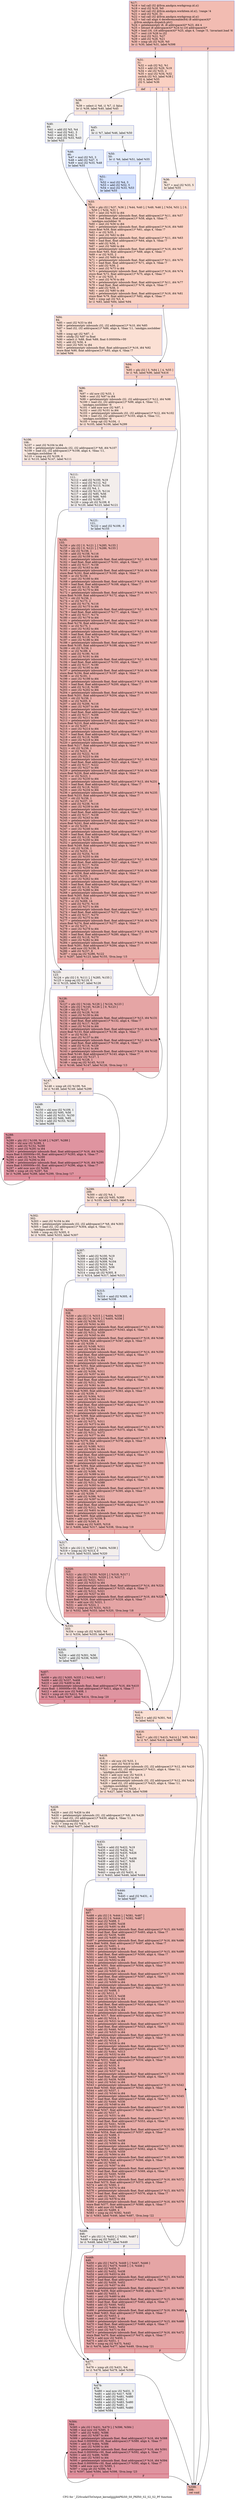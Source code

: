 digraph "CFG for '_Z20cudaSToOutput_kerneljjjjjjbbPKiS0_S0_PKfS0_S2_S2_S2_Pf' function" {
	label="CFG for '_Z20cudaSToOutput_kerneljjjjjjbbPKiS0_S0_PKfS0_S2_S2_S2_Pf' function";

	Node0x5fa9a90 [shape=record,color="#3d50c3ff", style=filled, fillcolor="#e1675170",label="{%17:\l  %18 = tail call i32 @llvm.amdgcn.workgroup.id.z()\l  %19 = mul i32 %18, %0\l  %20 = tail call i32 @llvm.amdgcn.workitem.id.x(), !range !4\l  %21 = and i32 %20, 31\l  %22 = tail call i32 @llvm.amdgcn.workgroup.id.x()\l  %23 = tail call align 4 dereferenceable(64) i8 addrspace(4)*\l... @llvm.amdgcn.dispatch.ptr()\l  %24 = getelementptr i8, i8 addrspace(4)* %23, i64 4\l  %25 = bitcast i8 addrspace(4)* %24 to i16 addrspace(4)*\l  %26 = load i16, i16 addrspace(4)* %25, align 4, !range !5, !invariant.load !6\l  %27 = zext i16 %26 to i32\l  %28 = mul i32 %22, %27\l  %29 = add i32 %28, %21\l  %30 = icmp ult i32 %29, %0\l  br i1 %30, label %31, label %598\l|{<s0>T|<s1>F}}"];
	Node0x5fa9a90:s0 -> Node0x5fac9a0;
	Node0x5fa9a90:s1 -> Node0x5faca30;
	Node0x5fac9a0 [shape=record,color="#3d50c3ff", style=filled, fillcolor="#f3947570",label="{%31:\l31:                                               \l  %32 = sub i32 %2, %1\l  %33 = add i32 %29, %19\l  %34 = shl i32 %33, 2\l  %35 = mul i32 %34, %32\l  switch i32 %3, label %38 [\l    i32 4, label %55\l    i32 5, label %36\l  ]\l|{<s0>def|<s1>4|<s2>5}}"];
	Node0x5fac9a0:s0 -> Node0x5fa97c0;
	Node0x5fac9a0:s1 -> Node0x5facf30;
	Node0x5fac9a0:s2 -> Node0x5facff0;
	Node0x5facff0 [shape=record,color="#3d50c3ff", style=filled, fillcolor="#f2cab570",label="{%36:\l36:                                               \l  %37 = mul i32 %33, 5\l  br label %55\l}"];
	Node0x5facff0 -> Node0x5facf30;
	Node0x5fa97c0 [shape=record,color="#3d50c3ff", style=filled, fillcolor="#f2cab570",label="{%38:\l38:                                               \l  %39 = select i1 %6, i1 %7, i1 false\l  br i1 %39, label %40, label %45\l|{<s0>T|<s1>F}}"];
	Node0x5fa97c0:s0 -> Node0x5fad380;
	Node0x5fa97c0:s1 -> Node0x5fad3d0;
	Node0x5fad380 [shape=record,color="#3d50c3ff", style=filled, fillcolor="#dedcdb70",label="{%40:\l40:                                               \l  %41 = add i32 %5, %4\l  %42 = mul i32 %41, 3\l  %43 = add i32 %42, 5\l  %44 = mul i32 %33, %43\l  br label %55\l}"];
	Node0x5fad380 -> Node0x5facf30;
	Node0x5fad3d0 [shape=record,color="#3d50c3ff", style=filled, fillcolor="#dedcdb70",label="{%45:\l45:                                               \l  br i1 %7, label %46, label %50\l|{<s0>T|<s1>F}}"];
	Node0x5fad3d0:s0 -> Node0x5fad7b0;
	Node0x5fad3d0:s1 -> Node0x5fad800;
	Node0x5fad7b0 [shape=record,color="#3d50c3ff", style=filled, fillcolor="#bfd3f670",label="{%46:\l46:                                               \l  %47 = mul i32 %5, 3\l  %48 = add i32 %47, 5\l  %49 = mul i32 %33, %48\l  br label %55\l}"];
	Node0x5fad7b0 -> Node0x5facf30;
	Node0x5fad800 [shape=record,color="#3d50c3ff", style=filled, fillcolor="#bfd3f670",label="{%50:\l50:                                               \l  br i1 %6, label %51, label %55\l|{<s0>T|<s1>F}}"];
	Node0x5fad800:s0 -> Node0x5fadb20;
	Node0x5fad800:s1 -> Node0x5facf30;
	Node0x5fadb20 [shape=record,color="#3d50c3ff", style=filled, fillcolor="#a1c0ff70",label="{%51:\l51:                                               \l  %52 = mul i32 %4, 3\l  %53 = add i32 %52, 5\l  %54 = mul i32 %33, %53\l  br label %55\l}"];
	Node0x5fadb20 -> Node0x5facf30;
	Node0x5facf30 [shape=record,color="#3d50c3ff", style=filled, fillcolor="#f3947570",label="{%55:\l55:                                               \l  %56 = phi i32 [ %37, %36 ], [ %44, %40 ], [ %49, %46 ], [ %54, %51 ], [ 0,\l... %50 ], [ %34, %31 ]\l  %57 = zext i32 %35 to i64\l  %58 = getelementptr inbounds float, float addrspace(1)* %11, i64 %57\l  %59 = load float, float addrspace(1)* %58, align 4, !tbaa !7,\l... !amdgpu.noclobber !6\l  %60 = zext i32 %56 to i64\l  %61 = getelementptr inbounds float, float addrspace(1)* %16, i64 %60\l  store float %59, float addrspace(1)* %61, align 4, !tbaa !7\l  %62 = or i32 %35, 1\l  %63 = zext i32 %62 to i64\l  %64 = getelementptr inbounds float, float addrspace(1)* %11, i64 %63\l  %65 = load float, float addrspace(1)* %64, align 4, !tbaa !7\l  %66 = add i32 %56, 1\l  %67 = zext i32 %66 to i64\l  %68 = getelementptr inbounds float, float addrspace(1)* %16, i64 %67\l  store float %65, float addrspace(1)* %68, align 4, !tbaa !7\l  %69 = or i32 %35, 2\l  %70 = zext i32 %69 to i64\l  %71 = getelementptr inbounds float, float addrspace(1)* %11, i64 %70\l  %72 = load float, float addrspace(1)* %71, align 4, !tbaa !7\l  %73 = add i32 %56, 2\l  %74 = zext i32 %73 to i64\l  %75 = getelementptr inbounds float, float addrspace(1)* %16, i64 %74\l  store float %72, float addrspace(1)* %75, align 4, !tbaa !7\l  %76 = or i32 %35, 3\l  %77 = zext i32 %76 to i64\l  %78 = getelementptr inbounds float, float addrspace(1)* %11, i64 %77\l  %79 = load float, float addrspace(1)* %78, align 4, !tbaa !7\l  %80 = add i32 %56, 3\l  %81 = zext i32 %80 to i64\l  %82 = getelementptr inbounds float, float addrspace(1)* %16, i64 %81\l  store float %79, float addrspace(1)* %82, align 4, !tbaa !7\l  %83 = icmp ugt i32 %3, 4\l  br i1 %83, label %84, label %94\l|{<s0>T|<s1>F}}"];
	Node0x5facf30:s0 -> Node0x5faffb0;
	Node0x5facf30:s1 -> Node0x5fb0040;
	Node0x5faffb0 [shape=record,color="#3d50c3ff", style=filled, fillcolor="#f7b99e70",label="{%84:\l84:                                               \l  %85 = sext i32 %33 to i64\l  %86 = getelementptr inbounds i32, i32 addrspace(1)* %10, i64 %85\l  %87 = load i32, i32 addrspace(1)* %86, align 4, !tbaa !11, !amdgpu.noclobber\l... !6\l  %88 = icmp sgt i32 %87, -1\l  %89 = sitofp i32 %87 to float\l  %90 = select i1 %88, float %89, float 0.000000e+00\l  %91 = add i32 %56, 4\l  %92 = zext i32 %91 to i64\l  %93 = getelementptr inbounds float, float addrspace(1)* %16, i64 %92\l  store float %90, float addrspace(1)* %93, align 4, !tbaa !7\l  br label %94\l}"];
	Node0x5faffb0 -> Node0x5fb0040;
	Node0x5fb0040 [shape=record,color="#3d50c3ff", style=filled, fillcolor="#f3947570",label="{%94:\l94:                                               \l  %95 = phi i32 [ 5, %84 ], [ 4, %55 ]\l  br i1 %6, label %96, label %416\l|{<s0>T|<s1>F}}"];
	Node0x5fb0040:s0 -> Node0x5fb13c0;
	Node0x5fb0040:s1 -> Node0x5fb1410;
	Node0x5fb13c0 [shape=record,color="#3d50c3ff", style=filled, fillcolor="#f7b99e70",label="{%96:\l96:                                               \l  %97 = shl nsw i32 %33, 1\l  %98 = sext i32 %97 to i64\l  %99 = getelementptr inbounds i32, i32 addrspace(1)* %12, i64 %98\l  %100 = load i32, i32 addrspace(1)* %99, align 4, !tbaa !11,\l... !amdgpu.noclobber !6\l  %101 = add nuw nsw i32 %97, 1\l  %102 = sext i32 %101 to i64\l  %103 = getelementptr inbounds i32, i32 addrspace(1)* %12, i64 %102\l  %104 = load i32, i32 addrspace(1)* %103, align 4, !tbaa !11,\l... !amdgpu.noclobber !6\l  %105 = icmp sgt i32 %104, -1\l  br i1 %105, label %106, label %299\l|{<s0>T|<s1>F}}"];
	Node0x5fb13c0:s0 -> Node0x5fb2050;
	Node0x5fb13c0:s1 -> Node0x5fb20e0;
	Node0x5fb2050 [shape=record,color="#3d50c3ff", style=filled, fillcolor="#f1ccb870",label="{%106:\l106:                                              \l  %107 = zext i32 %104 to i64\l  %108 = getelementptr inbounds i32, i32 addrspace(1)* %8, i64 %107\l  %109 = load i32, i32 addrspace(1)* %108, align 4, !tbaa !11,\l... !amdgpu.noclobber !6\l  %110 = icmp eq i32 %109, 0\l  br i1 %110, label %147, label %111\l|{<s0>T|<s1>F}}"];
	Node0x5fb2050:s0 -> Node0x5fb2430;
	Node0x5fb2050:s1 -> Node0x5fb24c0;
	Node0x5fb24c0 [shape=record,color="#3d50c3ff", style=filled, fillcolor="#e3d9d370",label="{%111:\l111:                                              \l  %112 = add i32 %100, %19\l  %113 = mul i32 %112, %2\l  %114 = add i32 %113, %104\l  %115 = shl i32 %4, 1\l  %116 = mul i32 %115, %114\l  %117 = add i32 %95, %56\l  %118 = add i32 %66, %95\l  %119 = and i32 %109, 7\l  %120 = icmp ult i32 %109, 8\l  br i1 %120, label %123, label %121\l|{<s0>T|<s1>F}}"];
	Node0x5fb24c0:s0 -> Node0x5fb2b40;
	Node0x5fb24c0:s1 -> Node0x5fb2b90;
	Node0x5fb2b90 [shape=record,color="#3d50c3ff", style=filled, fillcolor="#c7d7f070",label="{%121:\l121:                                              \l  %122 = and i32 %109, -8\l  br label %155\l}"];
	Node0x5fb2b90 -> Node0x5fb2d90;
	Node0x5fb2b40 [shape=record,color="#3d50c3ff", style=filled, fillcolor="#e3d9d370",label="{%123:\l123:                                              \l  %124 = phi i32 [ 0, %111 ], [ %285, %155 ]\l  %125 = icmp eq i32 %119, 0\l  br i1 %125, label %147, label %126\l|{<s0>T|<s1>F}}"];
	Node0x5fb2b40:s0 -> Node0x5fb2430;
	Node0x5fb2b40:s1 -> Node0x5fb2fc0;
	Node0x5fb2fc0 [shape=record,color="#b70d28ff", style=filled, fillcolor="#c5333470",label="{%126:\l126:                                              \l  %127 = phi i32 [ %144, %126 ], [ %124, %123 ]\l  %128 = phi i32 [ %145, %126 ], [ 0, %123 ]\l  %129 = shl i32 %127, 1\l  %130 = add i32 %129, %116\l  %131 = zext i32 %130 to i64\l  %132 = getelementptr inbounds float, float addrspace(1)* %13, i64 %131\l  %133 = load float, float addrspace(1)* %132, align 4, !tbaa !7\l  %134 = add i32 %117, %129\l  %135 = zext i32 %134 to i64\l  %136 = getelementptr inbounds float, float addrspace(1)* %16, i64 %135\l  store float %133, float addrspace(1)* %136, align 4, !tbaa !7\l  %137 = or i32 %130, 1\l  %138 = zext i32 %137 to i64\l  %139 = getelementptr inbounds float, float addrspace(1)* %13, i64 %138\l  %140 = load float, float addrspace(1)* %139, align 4, !tbaa !7\l  %141 = add i32 %118, %129\l  %142 = zext i32 %141 to i64\l  %143 = getelementptr inbounds float, float addrspace(1)* %16, i64 %142\l  store float %140, float addrspace(1)* %143, align 4, !tbaa !7\l  %144 = add nuw i32 %127, 1\l  %145 = add i32 %128, 1\l  %146 = icmp eq i32 %145, %119\l  br i1 %146, label %147, label %126, !llvm.loop !13\l|{<s0>T|<s1>F}}"];
	Node0x5fb2fc0:s0 -> Node0x5fb2430;
	Node0x5fb2fc0:s1 -> Node0x5fb2fc0;
	Node0x5fb2430 [shape=record,color="#3d50c3ff", style=filled, fillcolor="#f1ccb870",label="{%147:\l147:                                              \l  %148 = icmp ult i32 %109, %4\l  br i1 %148, label %149, label %299\l|{<s0>T|<s1>F}}"];
	Node0x5fb2430:s0 -> Node0x5fb43f0;
	Node0x5fb2430:s1 -> Node0x5fb20e0;
	Node0x5fb43f0 [shape=record,color="#3d50c3ff", style=filled, fillcolor="#dbdcde70",label="{%149:\l149:                                              \l  %150 = shl nsw i32 %109, 1\l  %151 = add i32 %95, %56\l  %152 = add i32 %151, %150\l  %153 = add i32 %66, %95\l  %154 = add i32 %153, %150\l  br label %288\l}"];
	Node0x5fb43f0 -> Node0x5fb47c0;
	Node0x5fb2d90 [shape=record,color="#b70d28ff", style=filled, fillcolor="#d0473d70",label="{%155:\l155:                                              \l  %156 = phi i32 [ 0, %121 ], [ %285, %155 ]\l  %157 = phi i32 [ 0, %121 ], [ %286, %155 ]\l  %158 = shl i32 %156, 1\l  %159 = add i32 %158, %116\l  %160 = zext i32 %159 to i64\l  %161 = getelementptr inbounds float, float addrspace(1)* %13, i64 %160\l  %162 = load float, float addrspace(1)* %161, align 4, !tbaa !7\l  %163 = add i32 %117, %158\l  %164 = zext i32 %163 to i64\l  %165 = getelementptr inbounds float, float addrspace(1)* %16, i64 %164\l  store float %162, float addrspace(1)* %165, align 4, !tbaa !7\l  %166 = or i32 %159, 1\l  %167 = zext i32 %166 to i64\l  %168 = getelementptr inbounds float, float addrspace(1)* %13, i64 %167\l  %169 = load float, float addrspace(1)* %168, align 4, !tbaa !7\l  %170 = add i32 %118, %158\l  %171 = zext i32 %170 to i64\l  %172 = getelementptr inbounds float, float addrspace(1)* %16, i64 %171\l  store float %169, float addrspace(1)* %172, align 4, !tbaa !7\l  %173 = shl i32 %156, 1\l  %174 = or i32 %173, 2\l  %175 = add i32 %174, %116\l  %176 = zext i32 %175 to i64\l  %177 = getelementptr inbounds float, float addrspace(1)* %13, i64 %176\l  %178 = load float, float addrspace(1)* %177, align 4, !tbaa !7\l  %179 = add i32 %117, %174\l  %180 = zext i32 %179 to i64\l  %181 = getelementptr inbounds float, float addrspace(1)* %16, i64 %180\l  store float %178, float addrspace(1)* %181, align 4, !tbaa !7\l  %182 = or i32 %175, 1\l  %183 = zext i32 %182 to i64\l  %184 = getelementptr inbounds float, float addrspace(1)* %13, i64 %183\l  %185 = load float, float addrspace(1)* %184, align 4, !tbaa !7\l  %186 = add i32 %118, %174\l  %187 = zext i32 %186 to i64\l  %188 = getelementptr inbounds float, float addrspace(1)* %16, i64 %187\l  store float %185, float addrspace(1)* %188, align 4, !tbaa !7\l  %189 = shl i32 %156, 1\l  %190 = or i32 %189, 4\l  %191 = add i32 %190, %116\l  %192 = zext i32 %191 to i64\l  %193 = getelementptr inbounds float, float addrspace(1)* %13, i64 %192\l  %194 = load float, float addrspace(1)* %193, align 4, !tbaa !7\l  %195 = add i32 %117, %190\l  %196 = zext i32 %195 to i64\l  %197 = getelementptr inbounds float, float addrspace(1)* %16, i64 %196\l  store float %194, float addrspace(1)* %197, align 4, !tbaa !7\l  %198 = or i32 %191, 1\l  %199 = zext i32 %198 to i64\l  %200 = getelementptr inbounds float, float addrspace(1)* %13, i64 %199\l  %201 = load float, float addrspace(1)* %200, align 4, !tbaa !7\l  %202 = add i32 %118, %190\l  %203 = zext i32 %202 to i64\l  %204 = getelementptr inbounds float, float addrspace(1)* %16, i64 %203\l  store float %201, float addrspace(1)* %204, align 4, !tbaa !7\l  %205 = shl i32 %156, 1\l  %206 = or i32 %205, 6\l  %207 = add i32 %206, %116\l  %208 = zext i32 %207 to i64\l  %209 = getelementptr inbounds float, float addrspace(1)* %13, i64 %208\l  %210 = load float, float addrspace(1)* %209, align 4, !tbaa !7\l  %211 = add i32 %117, %206\l  %212 = zext i32 %211 to i64\l  %213 = getelementptr inbounds float, float addrspace(1)* %16, i64 %212\l  store float %210, float addrspace(1)* %213, align 4, !tbaa !7\l  %214 = or i32 %207, 1\l  %215 = zext i32 %214 to i64\l  %216 = getelementptr inbounds float, float addrspace(1)* %13, i64 %215\l  %217 = load float, float addrspace(1)* %216, align 4, !tbaa !7\l  %218 = add i32 %118, %206\l  %219 = zext i32 %218 to i64\l  %220 = getelementptr inbounds float, float addrspace(1)* %16, i64 %219\l  store float %217, float addrspace(1)* %220, align 4, !tbaa !7\l  %221 = shl i32 %156, 1\l  %222 = or i32 %221, 8\l  %223 = add i32 %222, %116\l  %224 = zext i32 %223 to i64\l  %225 = getelementptr inbounds float, float addrspace(1)* %13, i64 %224\l  %226 = load float, float addrspace(1)* %225, align 4, !tbaa !7\l  %227 = add i32 %117, %222\l  %228 = zext i32 %227 to i64\l  %229 = getelementptr inbounds float, float addrspace(1)* %16, i64 %228\l  store float %226, float addrspace(1)* %229, align 4, !tbaa !7\l  %230 = or i32 %223, 1\l  %231 = zext i32 %230 to i64\l  %232 = getelementptr inbounds float, float addrspace(1)* %13, i64 %231\l  %233 = load float, float addrspace(1)* %232, align 4, !tbaa !7\l  %234 = add i32 %118, %222\l  %235 = zext i32 %234 to i64\l  %236 = getelementptr inbounds float, float addrspace(1)* %16, i64 %235\l  store float %233, float addrspace(1)* %236, align 4, !tbaa !7\l  %237 = shl i32 %156, 1\l  %238 = or i32 %237, 10\l  %239 = add i32 %238, %116\l  %240 = zext i32 %239 to i64\l  %241 = getelementptr inbounds float, float addrspace(1)* %13, i64 %240\l  %242 = load float, float addrspace(1)* %241, align 4, !tbaa !7\l  %243 = add i32 %117, %238\l  %244 = zext i32 %243 to i64\l  %245 = getelementptr inbounds float, float addrspace(1)* %16, i64 %244\l  store float %242, float addrspace(1)* %245, align 4, !tbaa !7\l  %246 = or i32 %239, 1\l  %247 = zext i32 %246 to i64\l  %248 = getelementptr inbounds float, float addrspace(1)* %13, i64 %247\l  %249 = load float, float addrspace(1)* %248, align 4, !tbaa !7\l  %250 = add i32 %118, %238\l  %251 = zext i32 %250 to i64\l  %252 = getelementptr inbounds float, float addrspace(1)* %16, i64 %251\l  store float %249, float addrspace(1)* %252, align 4, !tbaa !7\l  %253 = shl i32 %156, 1\l  %254 = or i32 %253, 12\l  %255 = add i32 %254, %116\l  %256 = zext i32 %255 to i64\l  %257 = getelementptr inbounds float, float addrspace(1)* %13, i64 %256\l  %258 = load float, float addrspace(1)* %257, align 4, !tbaa !7\l  %259 = add i32 %117, %254\l  %260 = zext i32 %259 to i64\l  %261 = getelementptr inbounds float, float addrspace(1)* %16, i64 %260\l  store float %258, float addrspace(1)* %261, align 4, !tbaa !7\l  %262 = or i32 %255, 1\l  %263 = zext i32 %262 to i64\l  %264 = getelementptr inbounds float, float addrspace(1)* %13, i64 %263\l  %265 = load float, float addrspace(1)* %264, align 4, !tbaa !7\l  %266 = add i32 %118, %254\l  %267 = zext i32 %266 to i64\l  %268 = getelementptr inbounds float, float addrspace(1)* %16, i64 %267\l  store float %265, float addrspace(1)* %268, align 4, !tbaa !7\l  %269 = shl i32 %156, 1\l  %270 = or i32 %269, 14\l  %271 = add i32 %270, %116\l  %272 = zext i32 %271 to i64\l  %273 = getelementptr inbounds float, float addrspace(1)* %13, i64 %272\l  %274 = load float, float addrspace(1)* %273, align 4, !tbaa !7\l  %275 = add i32 %117, %270\l  %276 = zext i32 %275 to i64\l  %277 = getelementptr inbounds float, float addrspace(1)* %16, i64 %276\l  store float %274, float addrspace(1)* %277, align 4, !tbaa !7\l  %278 = or i32 %271, 1\l  %279 = zext i32 %278 to i64\l  %280 = getelementptr inbounds float, float addrspace(1)* %13, i64 %279\l  %281 = load float, float addrspace(1)* %280, align 4, !tbaa !7\l  %282 = add i32 %118, %270\l  %283 = zext i32 %282 to i64\l  %284 = getelementptr inbounds float, float addrspace(1)* %16, i64 %283\l  store float %281, float addrspace(1)* %284, align 4, !tbaa !7\l  %285 = add nuw i32 %156, 8\l  %286 = add i32 %157, 8\l  %287 = icmp eq i32 %286, %122\l  br i1 %287, label %123, label %155, !llvm.loop !15\l|{<s0>T|<s1>F}}"];
	Node0x5fb2d90:s0 -> Node0x5fb2b40;
	Node0x5fb2d90:s1 -> Node0x5fb2d90;
	Node0x5fb47c0 [shape=record,color="#b70d28ff", style=filled, fillcolor="#b70d2870",label="{%288:\l288:                                              \l  %289 = phi i32 [ %109, %149 ], [ %297, %288 ]\l  %290 = shl nsw i32 %289, 1\l  %291 = add i32 %152, %290\l  %292 = zext i32 %291 to i64\l  %293 = getelementptr inbounds float, float addrspace(1)* %16, i64 %292\l  store float 0.000000e+00, float addrspace(1)* %293, align 4, !tbaa !7\l  %294 = add i32 %154, %290\l  %295 = zext i32 %294 to i64\l  %296 = getelementptr inbounds float, float addrspace(1)* %16, i64 %295\l  store float 0.000000e+00, float addrspace(1)* %296, align 4, !tbaa !7\l  %297 = add nuw nsw i32 %289, 1\l  %298 = icmp ult i32 %297, %4\l  br i1 %298, label %288, label %299, !llvm.loop !17\l|{<s0>T|<s1>F}}"];
	Node0x5fb47c0:s0 -> Node0x5fb47c0;
	Node0x5fb47c0:s1 -> Node0x5fb20e0;
	Node0x5fb20e0 [shape=record,color="#3d50c3ff", style=filled, fillcolor="#f7b99e70",label="{%299:\l299:                                              \l  %300 = shl i32 %4, 1\l  %301 = add i32 %95, %300\l  br i1 %105, label %302, label %414\l|{<s0>T|<s1>F}}"];
	Node0x5fb20e0:s0 -> Node0x5faee10;
	Node0x5fb20e0:s1 -> Node0x5faee60;
	Node0x5faee10 [shape=record,color="#3d50c3ff", style=filled, fillcolor="#f1ccb870",label="{%302:\l302:                                              \l  %303 = zext i32 %104 to i64\l  %304 = getelementptr inbounds i32, i32 addrspace(1)* %8, i64 %303\l  %305 = load i32, i32 addrspace(1)* %304, align 4, !tbaa !11,\l... !amdgpu.noclobber !6\l  %306 = icmp eq i32 %305, 0\l  br i1 %306, label %333, label %307\l|{<s0>T|<s1>F}}"];
	Node0x5faee10:s0 -> Node0x5fbbf60;
	Node0x5faee10:s1 -> Node0x5fbbff0;
	Node0x5fbbff0 [shape=record,color="#3d50c3ff", style=filled, fillcolor="#e3d9d370",label="{%307:\l307:                                              \l  %308 = add i32 %100, %19\l  %309 = mul i32 %308, %2\l  %310 = add i32 %309, %104\l  %311 = mul i32 %310, %4\l  %312 = add i32 %301, %56\l  %313 = and i32 %305, 7\l  %314 = icmp ult i32 %305, 8\l  br i1 %314, label %317, label %315\l|{<s0>T|<s1>F}}"];
	Node0x5fbbff0:s0 -> Node0x5fbc520;
	Node0x5fbbff0:s1 -> Node0x5fbc570;
	Node0x5fbc570 [shape=record,color="#3d50c3ff", style=filled, fillcolor="#c7d7f070",label="{%315:\l315:                                              \l  %316 = and i32 %305, -8\l  br label %338\l}"];
	Node0x5fbc570 -> Node0x5fbc740;
	Node0x5fbc520 [shape=record,color="#3d50c3ff", style=filled, fillcolor="#e3d9d370",label="{%317:\l317:                                              \l  %318 = phi i32 [ 0, %307 ], [ %404, %338 ]\l  %319 = icmp eq i32 %313, 0\l  br i1 %319, label %333, label %320\l|{<s0>T|<s1>F}}"];
	Node0x5fbc520:s0 -> Node0x5fbbf60;
	Node0x5fbc520:s1 -> Node0x5fbc940;
	Node0x5fbc940 [shape=record,color="#b70d28ff", style=filled, fillcolor="#c5333470",label="{%320:\l320:                                              \l  %321 = phi i32 [ %330, %320 ], [ %318, %317 ]\l  %322 = phi i32 [ %331, %320 ], [ 0, %317 ]\l  %323 = add i32 %321, %311\l  %324 = zext i32 %323 to i64\l  %325 = getelementptr inbounds float, float addrspace(1)* %14, i64 %324\l  %326 = load float, float addrspace(1)* %325, align 4, !tbaa !7\l  %327 = add i32 %312, %321\l  %328 = zext i32 %327 to i64\l  %329 = getelementptr inbounds float, float addrspace(1)* %16, i64 %328\l  store float %326, float addrspace(1)* %329, align 4, !tbaa !7\l  %330 = add nuw i32 %321, 1\l  %331 = add i32 %322, 1\l  %332 = icmp eq i32 %331, %313\l  br i1 %332, label %333, label %320, !llvm.loop !18\l|{<s0>T|<s1>F}}"];
	Node0x5fbc940:s0 -> Node0x5fbbf60;
	Node0x5fbc940:s1 -> Node0x5fbc940;
	Node0x5fbbf60 [shape=record,color="#3d50c3ff", style=filled, fillcolor="#f1ccb870",label="{%333:\l333:                                              \l  %334 = icmp ult i32 %305, %4\l  br i1 %334, label %335, label %414\l|{<s0>T|<s1>F}}"];
	Node0x5fbbf60:s0 -> Node0x5fbd440;
	Node0x5fbbf60:s1 -> Node0x5faee60;
	Node0x5fbd440 [shape=record,color="#3d50c3ff", style=filled, fillcolor="#dbdcde70",label="{%335:\l335:                                              \l  %336 = add i32 %301, %56\l  %337 = add i32 %336, %305\l  br label %407\l}"];
	Node0x5fbd440 -> Node0x5fbd660;
	Node0x5fbc740 [shape=record,color="#b70d28ff", style=filled, fillcolor="#d0473d70",label="{%338:\l338:                                              \l  %339 = phi i32 [ 0, %315 ], [ %404, %338 ]\l  %340 = phi i32 [ 0, %315 ], [ %405, %338 ]\l  %341 = add i32 %339, %311\l  %342 = zext i32 %341 to i64\l  %343 = getelementptr inbounds float, float addrspace(1)* %14, i64 %342\l  %344 = load float, float addrspace(1)* %343, align 4, !tbaa !7\l  %345 = add i32 %312, %339\l  %346 = zext i32 %345 to i64\l  %347 = getelementptr inbounds float, float addrspace(1)* %16, i64 %346\l  store float %344, float addrspace(1)* %347, align 4, !tbaa !7\l  %348 = or i32 %339, 1\l  %349 = add i32 %348, %311\l  %350 = zext i32 %349 to i64\l  %351 = getelementptr inbounds float, float addrspace(1)* %14, i64 %350\l  %352 = load float, float addrspace(1)* %351, align 4, !tbaa !7\l  %353 = add i32 %312, %348\l  %354 = zext i32 %353 to i64\l  %355 = getelementptr inbounds float, float addrspace(1)* %16, i64 %354\l  store float %352, float addrspace(1)* %355, align 4, !tbaa !7\l  %356 = or i32 %339, 2\l  %357 = add i32 %356, %311\l  %358 = zext i32 %357 to i64\l  %359 = getelementptr inbounds float, float addrspace(1)* %14, i64 %358\l  %360 = load float, float addrspace(1)* %359, align 4, !tbaa !7\l  %361 = add i32 %312, %356\l  %362 = zext i32 %361 to i64\l  %363 = getelementptr inbounds float, float addrspace(1)* %16, i64 %362\l  store float %360, float addrspace(1)* %363, align 4, !tbaa !7\l  %364 = or i32 %339, 3\l  %365 = add i32 %364, %311\l  %366 = zext i32 %365 to i64\l  %367 = getelementptr inbounds float, float addrspace(1)* %14, i64 %366\l  %368 = load float, float addrspace(1)* %367, align 4, !tbaa !7\l  %369 = add i32 %312, %364\l  %370 = zext i32 %369 to i64\l  %371 = getelementptr inbounds float, float addrspace(1)* %16, i64 %370\l  store float %368, float addrspace(1)* %371, align 4, !tbaa !7\l  %372 = or i32 %339, 4\l  %373 = add i32 %372, %311\l  %374 = zext i32 %373 to i64\l  %375 = getelementptr inbounds float, float addrspace(1)* %14, i64 %374\l  %376 = load float, float addrspace(1)* %375, align 4, !tbaa !7\l  %377 = add i32 %312, %372\l  %378 = zext i32 %377 to i64\l  %379 = getelementptr inbounds float, float addrspace(1)* %16, i64 %378\l  store float %376, float addrspace(1)* %379, align 4, !tbaa !7\l  %380 = or i32 %339, 5\l  %381 = add i32 %380, %311\l  %382 = zext i32 %381 to i64\l  %383 = getelementptr inbounds float, float addrspace(1)* %14, i64 %382\l  %384 = load float, float addrspace(1)* %383, align 4, !tbaa !7\l  %385 = add i32 %312, %380\l  %386 = zext i32 %385 to i64\l  %387 = getelementptr inbounds float, float addrspace(1)* %16, i64 %386\l  store float %384, float addrspace(1)* %387, align 4, !tbaa !7\l  %388 = or i32 %339, 6\l  %389 = add i32 %388, %311\l  %390 = zext i32 %389 to i64\l  %391 = getelementptr inbounds float, float addrspace(1)* %14, i64 %390\l  %392 = load float, float addrspace(1)* %391, align 4, !tbaa !7\l  %393 = add i32 %312, %388\l  %394 = zext i32 %393 to i64\l  %395 = getelementptr inbounds float, float addrspace(1)* %16, i64 %394\l  store float %392, float addrspace(1)* %395, align 4, !tbaa !7\l  %396 = or i32 %339, 7\l  %397 = add i32 %396, %311\l  %398 = zext i32 %397 to i64\l  %399 = getelementptr inbounds float, float addrspace(1)* %14, i64 %398\l  %400 = load float, float addrspace(1)* %399, align 4, !tbaa !7\l  %401 = add i32 %312, %396\l  %402 = zext i32 %401 to i64\l  %403 = getelementptr inbounds float, float addrspace(1)* %16, i64 %402\l  store float %400, float addrspace(1)* %403, align 4, !tbaa !7\l  %404 = add nuw i32 %339, 8\l  %405 = add i32 %340, 8\l  %406 = icmp eq i32 %405, %316\l  br i1 %406, label %317, label %338, !llvm.loop !19\l|{<s0>T|<s1>F}}"];
	Node0x5fbc740:s0 -> Node0x5fbc520;
	Node0x5fbc740:s1 -> Node0x5fbc740;
	Node0x5fbd660 [shape=record,color="#b70d28ff", style=filled, fillcolor="#b70d2870",label="{%407:\l407:                                              \l  %408 = phi i32 [ %305, %335 ], [ %412, %407 ]\l  %409 = add i32 %337, %408\l  %410 = zext i32 %409 to i64\l  %411 = getelementptr inbounds float, float addrspace(1)* %16, i64 %410\l  store float -1.000000e+00, float addrspace(1)* %411, align 4, !tbaa !7\l  %412 = add nuw nsw i32 %408, 1\l  %413 = icmp ult i32 %412, %4\l  br i1 %413, label %407, label %414, !llvm.loop !20\l|{<s0>T|<s1>F}}"];
	Node0x5fbd660:s0 -> Node0x5fbd660;
	Node0x5fbd660:s1 -> Node0x5faee60;
	Node0x5faee60 [shape=record,color="#3d50c3ff", style=filled, fillcolor="#f7b99e70",label="{%414:\l414:                                              \l  %415 = add i32 %301, %4\l  br label %416\l}"];
	Node0x5faee60 -> Node0x5fb1410;
	Node0x5fb1410 [shape=record,color="#3d50c3ff", style=filled, fillcolor="#f3947570",label="{%416:\l416:                                              \l  %417 = phi i32 [ %415, %414 ], [ %95, %94 ]\l  br i1 %7, label %418, label %598\l|{<s0>T|<s1>F}}"];
	Node0x5fb1410:s0 -> Node0x5fc0d40;
	Node0x5fb1410:s1 -> Node0x5faca30;
	Node0x5fc0d40 [shape=record,color="#3d50c3ff", style=filled, fillcolor="#f7b99e70",label="{%418:\l418:                                              \l  %419 = shl nsw i32 %33, 1\l  %420 = sext i32 %419 to i64\l  %421 = getelementptr inbounds i32, i32 addrspace(1)* %12, i64 %420\l  %422 = load i32, i32 addrspace(1)* %421, align 4, !tbaa !11,\l... !amdgpu.noclobber !6\l  %423 = add nuw nsw i32 %419, 1\l  %424 = sext i32 %423 to i64\l  %425 = getelementptr inbounds i32, i32 addrspace(1)* %12, i64 %424\l  %426 = load i32, i32 addrspace(1)* %425, align 4, !tbaa !11,\l... !amdgpu.noclobber !6\l  %427 = icmp sgt i32 %426, -1\l  br i1 %427, label %428, label %598\l|{<s0>T|<s1>F}}"];
	Node0x5fc0d40:s0 -> Node0x5fc12f0;
	Node0x5fc0d40:s1 -> Node0x5faca30;
	Node0x5fc12f0 [shape=record,color="#3d50c3ff", style=filled, fillcolor="#f1ccb870",label="{%428:\l428:                                              \l  %429 = zext i32 %426 to i64\l  %430 = getelementptr inbounds i32, i32 addrspace(1)* %9, i64 %429\l  %431 = load i32, i32 addrspace(1)* %430, align 4, !tbaa !11,\l... !amdgpu.noclobber !6\l  %432 = icmp eq i32 %431, 0\l  br i1 %432, label %477, label %433\l|{<s0>T|<s1>F}}"];
	Node0x5fc12f0:s0 -> Node0x5fc1640;
	Node0x5fc12f0:s1 -> Node0x5fc16d0;
	Node0x5fc16d0 [shape=record,color="#3d50c3ff", style=filled, fillcolor="#e3d9d370",label="{%433:\l433:                                              \l  %434 = add i32 %422, %19\l  %435 = mul i32 %434, %2\l  %436 = add i32 %435, %426\l  %437 = mul i32 %5, 3\l  %438 = mul i32 %437, %436\l  %439 = add i32 %417, %56\l  %440 = add i32 %439, 1\l  %441 = add i32 %439, 2\l  %442 = and i32 %431, 3\l  %443 = icmp ult i32 %431, 4\l  br i1 %443, label %446, label %444\l|{<s0>T|<s1>F}}"];
	Node0x5fc16d0:s0 -> Node0x5fc1db0;
	Node0x5fc16d0:s1 -> Node0x5fc1e00;
	Node0x5fc1e00 [shape=record,color="#3d50c3ff", style=filled, fillcolor="#c7d7f070",label="{%444:\l444:                                              \l  %445 = and i32 %431, -4\l  br label %487\l}"];
	Node0x5fc1e00 -> Node0x5fc1fd0;
	Node0x5fc1db0 [shape=record,color="#3d50c3ff", style=filled, fillcolor="#e3d9d370",label="{%446:\l446:                                              \l  %447 = phi i32 [ 0, %433 ], [ %581, %487 ]\l  %448 = icmp eq i32 %442, 0\l  br i1 %448, label %477, label %449\l|{<s0>T|<s1>F}}"];
	Node0x5fc1db0:s0 -> Node0x5fc1640;
	Node0x5fc1db0:s1 -> Node0x5fc21d0;
	Node0x5fc21d0 [shape=record,color="#b70d28ff", style=filled, fillcolor="#c5333470",label="{%449:\l449:                                              \l  %450 = phi i32 [ %474, %449 ], [ %447, %446 ]\l  %451 = phi i32 [ %475, %449 ], [ 0, %446 ]\l  %452 = mul i32 %450, 3\l  %453 = add i32 %452, %438\l  %454 = zext i32 %453 to i64\l  %455 = getelementptr inbounds float, float addrspace(1)* %15, i64 %454\l  %456 = load float, float addrspace(1)* %455, align 4, !tbaa !7\l  %457 = add i32 %439, %452\l  %458 = zext i32 %457 to i64\l  %459 = getelementptr inbounds float, float addrspace(1)* %16, i64 %458\l  store float %456, float addrspace(1)* %459, align 4, !tbaa !7\l  %460 = add i32 %453, 1\l  %461 = zext i32 %460 to i64\l  %462 = getelementptr inbounds float, float addrspace(1)* %15, i64 %461\l  %463 = load float, float addrspace(1)* %462, align 4, !tbaa !7\l  %464 = add i32 %440, %452\l  %465 = zext i32 %464 to i64\l  %466 = getelementptr inbounds float, float addrspace(1)* %16, i64 %465\l  store float %463, float addrspace(1)* %466, align 4, !tbaa !7\l  %467 = add i32 %453, 2\l  %468 = zext i32 %467 to i64\l  %469 = getelementptr inbounds float, float addrspace(1)* %15, i64 %468\l  %470 = load float, float addrspace(1)* %469, align 4, !tbaa !7\l  %471 = add i32 %441, %452\l  %472 = zext i32 %471 to i64\l  %473 = getelementptr inbounds float, float addrspace(1)* %16, i64 %472\l  store float %470, float addrspace(1)* %473, align 4, !tbaa !7\l  %474 = add nuw i32 %450, 1\l  %475 = add i32 %451, 1\l  %476 = icmp eq i32 %475, %442\l  br i1 %476, label %477, label %449, !llvm.loop !21\l|{<s0>T|<s1>F}}"];
	Node0x5fc21d0:s0 -> Node0x5fc1640;
	Node0x5fc21d0:s1 -> Node0x5fc21d0;
	Node0x5fc1640 [shape=record,color="#3d50c3ff", style=filled, fillcolor="#f1ccb870",label="{%477:\l477:                                              \l  %478 = icmp ult i32 %431, %4\l  br i1 %478, label %479, label %598\l|{<s0>T|<s1>F}}"];
	Node0x5fc1640:s0 -> Node0x5fc35e0;
	Node0x5fc1640:s1 -> Node0x5faca30;
	Node0x5fc35e0 [shape=record,color="#3d50c3ff", style=filled, fillcolor="#dbdcde70",label="{%479:\l479:                                              \l  %480 = mul nsw i32 %431, 3\l  %481 = add i32 %417, %56\l  %482 = add i32 %481, %480\l  %483 = add i32 %481, 1\l  %484 = add i32 %483, %480\l  %485 = add i32 %481, 2\l  %486 = add i32 %485, %480\l  br label %584\l}"];
	Node0x5fc35e0 -> Node0x5fc3ad0;
	Node0x5fc1fd0 [shape=record,color="#b70d28ff", style=filled, fillcolor="#d0473d70",label="{%487:\l487:                                              \l  %488 = phi i32 [ 0, %444 ], [ %581, %487 ]\l  %489 = phi i32 [ 0, %444 ], [ %582, %487 ]\l  %490 = mul i32 %488, 3\l  %491 = add i32 %490, %438\l  %492 = zext i32 %491 to i64\l  %493 = getelementptr inbounds float, float addrspace(1)* %15, i64 %492\l  %494 = load float, float addrspace(1)* %493, align 4, !tbaa !7\l  %495 = add i32 %439, %490\l  %496 = zext i32 %495 to i64\l  %497 = getelementptr inbounds float, float addrspace(1)* %16, i64 %496\l  store float %494, float addrspace(1)* %497, align 4, !tbaa !7\l  %498 = add i32 %491, 1\l  %499 = zext i32 %498 to i64\l  %500 = getelementptr inbounds float, float addrspace(1)* %15, i64 %499\l  %501 = load float, float addrspace(1)* %500, align 4, !tbaa !7\l  %502 = add i32 %440, %490\l  %503 = zext i32 %502 to i64\l  %504 = getelementptr inbounds float, float addrspace(1)* %16, i64 %503\l  store float %501, float addrspace(1)* %504, align 4, !tbaa !7\l  %505 = add i32 %491, 2\l  %506 = zext i32 %505 to i64\l  %507 = getelementptr inbounds float, float addrspace(1)* %15, i64 %506\l  %508 = load float, float addrspace(1)* %507, align 4, !tbaa !7\l  %509 = add i32 %441, %490\l  %510 = zext i32 %509 to i64\l  %511 = getelementptr inbounds float, float addrspace(1)* %16, i64 %510\l  store float %508, float addrspace(1)* %511, align 4, !tbaa !7\l  %512 = mul i32 %488, 3\l  %513 = or i32 %512, 3\l  %514 = add i32 %513, %438\l  %515 = zext i32 %514 to i64\l  %516 = getelementptr inbounds float, float addrspace(1)* %15, i64 %515\l  %517 = load float, float addrspace(1)* %516, align 4, !tbaa !7\l  %518 = add i32 %439, %513\l  %519 = zext i32 %518 to i64\l  %520 = getelementptr inbounds float, float addrspace(1)* %16, i64 %519\l  store float %517, float addrspace(1)* %520, align 4, !tbaa !7\l  %521 = add i32 %514, 1\l  %522 = zext i32 %521 to i64\l  %523 = getelementptr inbounds float, float addrspace(1)* %15, i64 %522\l  %524 = load float, float addrspace(1)* %523, align 4, !tbaa !7\l  %525 = add i32 %440, %513\l  %526 = zext i32 %525 to i64\l  %527 = getelementptr inbounds float, float addrspace(1)* %16, i64 %526\l  store float %524, float addrspace(1)* %527, align 4, !tbaa !7\l  %528 = add i32 %514, 2\l  %529 = zext i32 %528 to i64\l  %530 = getelementptr inbounds float, float addrspace(1)* %15, i64 %529\l  %531 = load float, float addrspace(1)* %530, align 4, !tbaa !7\l  %532 = add i32 %441, %513\l  %533 = zext i32 %532 to i64\l  %534 = getelementptr inbounds float, float addrspace(1)* %16, i64 %533\l  store float %531, float addrspace(1)* %534, align 4, !tbaa !7\l  %535 = mul i32 %488, 3\l  %536 = add i32 %535, 6\l  %537 = add i32 %536, %438\l  %538 = zext i32 %537 to i64\l  %539 = getelementptr inbounds float, float addrspace(1)* %15, i64 %538\l  %540 = load float, float addrspace(1)* %539, align 4, !tbaa !7\l  %541 = add i32 %439, %536\l  %542 = zext i32 %541 to i64\l  %543 = getelementptr inbounds float, float addrspace(1)* %16, i64 %542\l  store float %540, float addrspace(1)* %543, align 4, !tbaa !7\l  %544 = add i32 %537, 1\l  %545 = zext i32 %544 to i64\l  %546 = getelementptr inbounds float, float addrspace(1)* %15, i64 %545\l  %547 = load float, float addrspace(1)* %546, align 4, !tbaa !7\l  %548 = add i32 %440, %536\l  %549 = zext i32 %548 to i64\l  %550 = getelementptr inbounds float, float addrspace(1)* %16, i64 %549\l  store float %547, float addrspace(1)* %550, align 4, !tbaa !7\l  %551 = add i32 %537, 2\l  %552 = zext i32 %551 to i64\l  %553 = getelementptr inbounds float, float addrspace(1)* %15, i64 %552\l  %554 = load float, float addrspace(1)* %553, align 4, !tbaa !7\l  %555 = add i32 %441, %536\l  %556 = zext i32 %555 to i64\l  %557 = getelementptr inbounds float, float addrspace(1)* %16, i64 %556\l  store float %554, float addrspace(1)* %557, align 4, !tbaa !7\l  %558 = mul i32 %488, 3\l  %559 = add i32 %558, 9\l  %560 = add i32 %559, %438\l  %561 = zext i32 %560 to i64\l  %562 = getelementptr inbounds float, float addrspace(1)* %15, i64 %561\l  %563 = load float, float addrspace(1)* %562, align 4, !tbaa !7\l  %564 = add i32 %439, %559\l  %565 = zext i32 %564 to i64\l  %566 = getelementptr inbounds float, float addrspace(1)* %16, i64 %565\l  store float %563, float addrspace(1)* %566, align 4, !tbaa !7\l  %567 = add i32 %560, 1\l  %568 = zext i32 %567 to i64\l  %569 = getelementptr inbounds float, float addrspace(1)* %15, i64 %568\l  %570 = load float, float addrspace(1)* %569, align 4, !tbaa !7\l  %571 = add i32 %440, %559\l  %572 = zext i32 %571 to i64\l  %573 = getelementptr inbounds float, float addrspace(1)* %16, i64 %572\l  store float %570, float addrspace(1)* %573, align 4, !tbaa !7\l  %574 = add i32 %560, 2\l  %575 = zext i32 %574 to i64\l  %576 = getelementptr inbounds float, float addrspace(1)* %15, i64 %575\l  %577 = load float, float addrspace(1)* %576, align 4, !tbaa !7\l  %578 = add i32 %441, %559\l  %579 = zext i32 %578 to i64\l  %580 = getelementptr inbounds float, float addrspace(1)* %16, i64 %579\l  store float %577, float addrspace(1)* %580, align 4, !tbaa !7\l  %581 = add nuw i32 %488, 4\l  %582 = add i32 %489, 4\l  %583 = icmp eq i32 %582, %445\l  br i1 %583, label %446, label %487, !llvm.loop !22\l|{<s0>T|<s1>F}}"];
	Node0x5fc1fd0:s0 -> Node0x5fc1db0;
	Node0x5fc1fd0:s1 -> Node0x5fc1fd0;
	Node0x5fc3ad0 [shape=record,color="#b70d28ff", style=filled, fillcolor="#b70d2870",label="{%584:\l584:                                              \l  %585 = phi i32 [ %431, %479 ], [ %596, %584 ]\l  %586 = mul nsw i32 %585, 3\l  %587 = add i32 %482, %586\l  %588 = zext i32 %587 to i64\l  %589 = getelementptr inbounds float, float addrspace(1)* %16, i64 %588\l  store float 0.000000e+00, float addrspace(1)* %589, align 4, !tbaa !7\l  %590 = add i32 %484, %586\l  %591 = zext i32 %590 to i64\l  %592 = getelementptr inbounds float, float addrspace(1)* %16, i64 %591\l  store float 0.000000e+00, float addrspace(1)* %592, align 4, !tbaa !7\l  %593 = add i32 %486, %586\l  %594 = zext i32 %593 to i64\l  %595 = getelementptr inbounds float, float addrspace(1)* %16, i64 %594\l  store float 0.000000e+00, float addrspace(1)* %595, align 4, !tbaa !7\l  %596 = add nuw nsw i32 %585, 1\l  %597 = icmp ult i32 %596, %4\l  br i1 %597, label %584, label %598, !llvm.loop !23\l|{<s0>T|<s1>F}}"];
	Node0x5fc3ad0:s0 -> Node0x5fc3ad0;
	Node0x5fc3ad0:s1 -> Node0x5faca30;
	Node0x5faca30 [shape=record,color="#3d50c3ff", style=filled, fillcolor="#e1675170",label="{%598:\l598:                                              \l  ret void\l}"];
}
